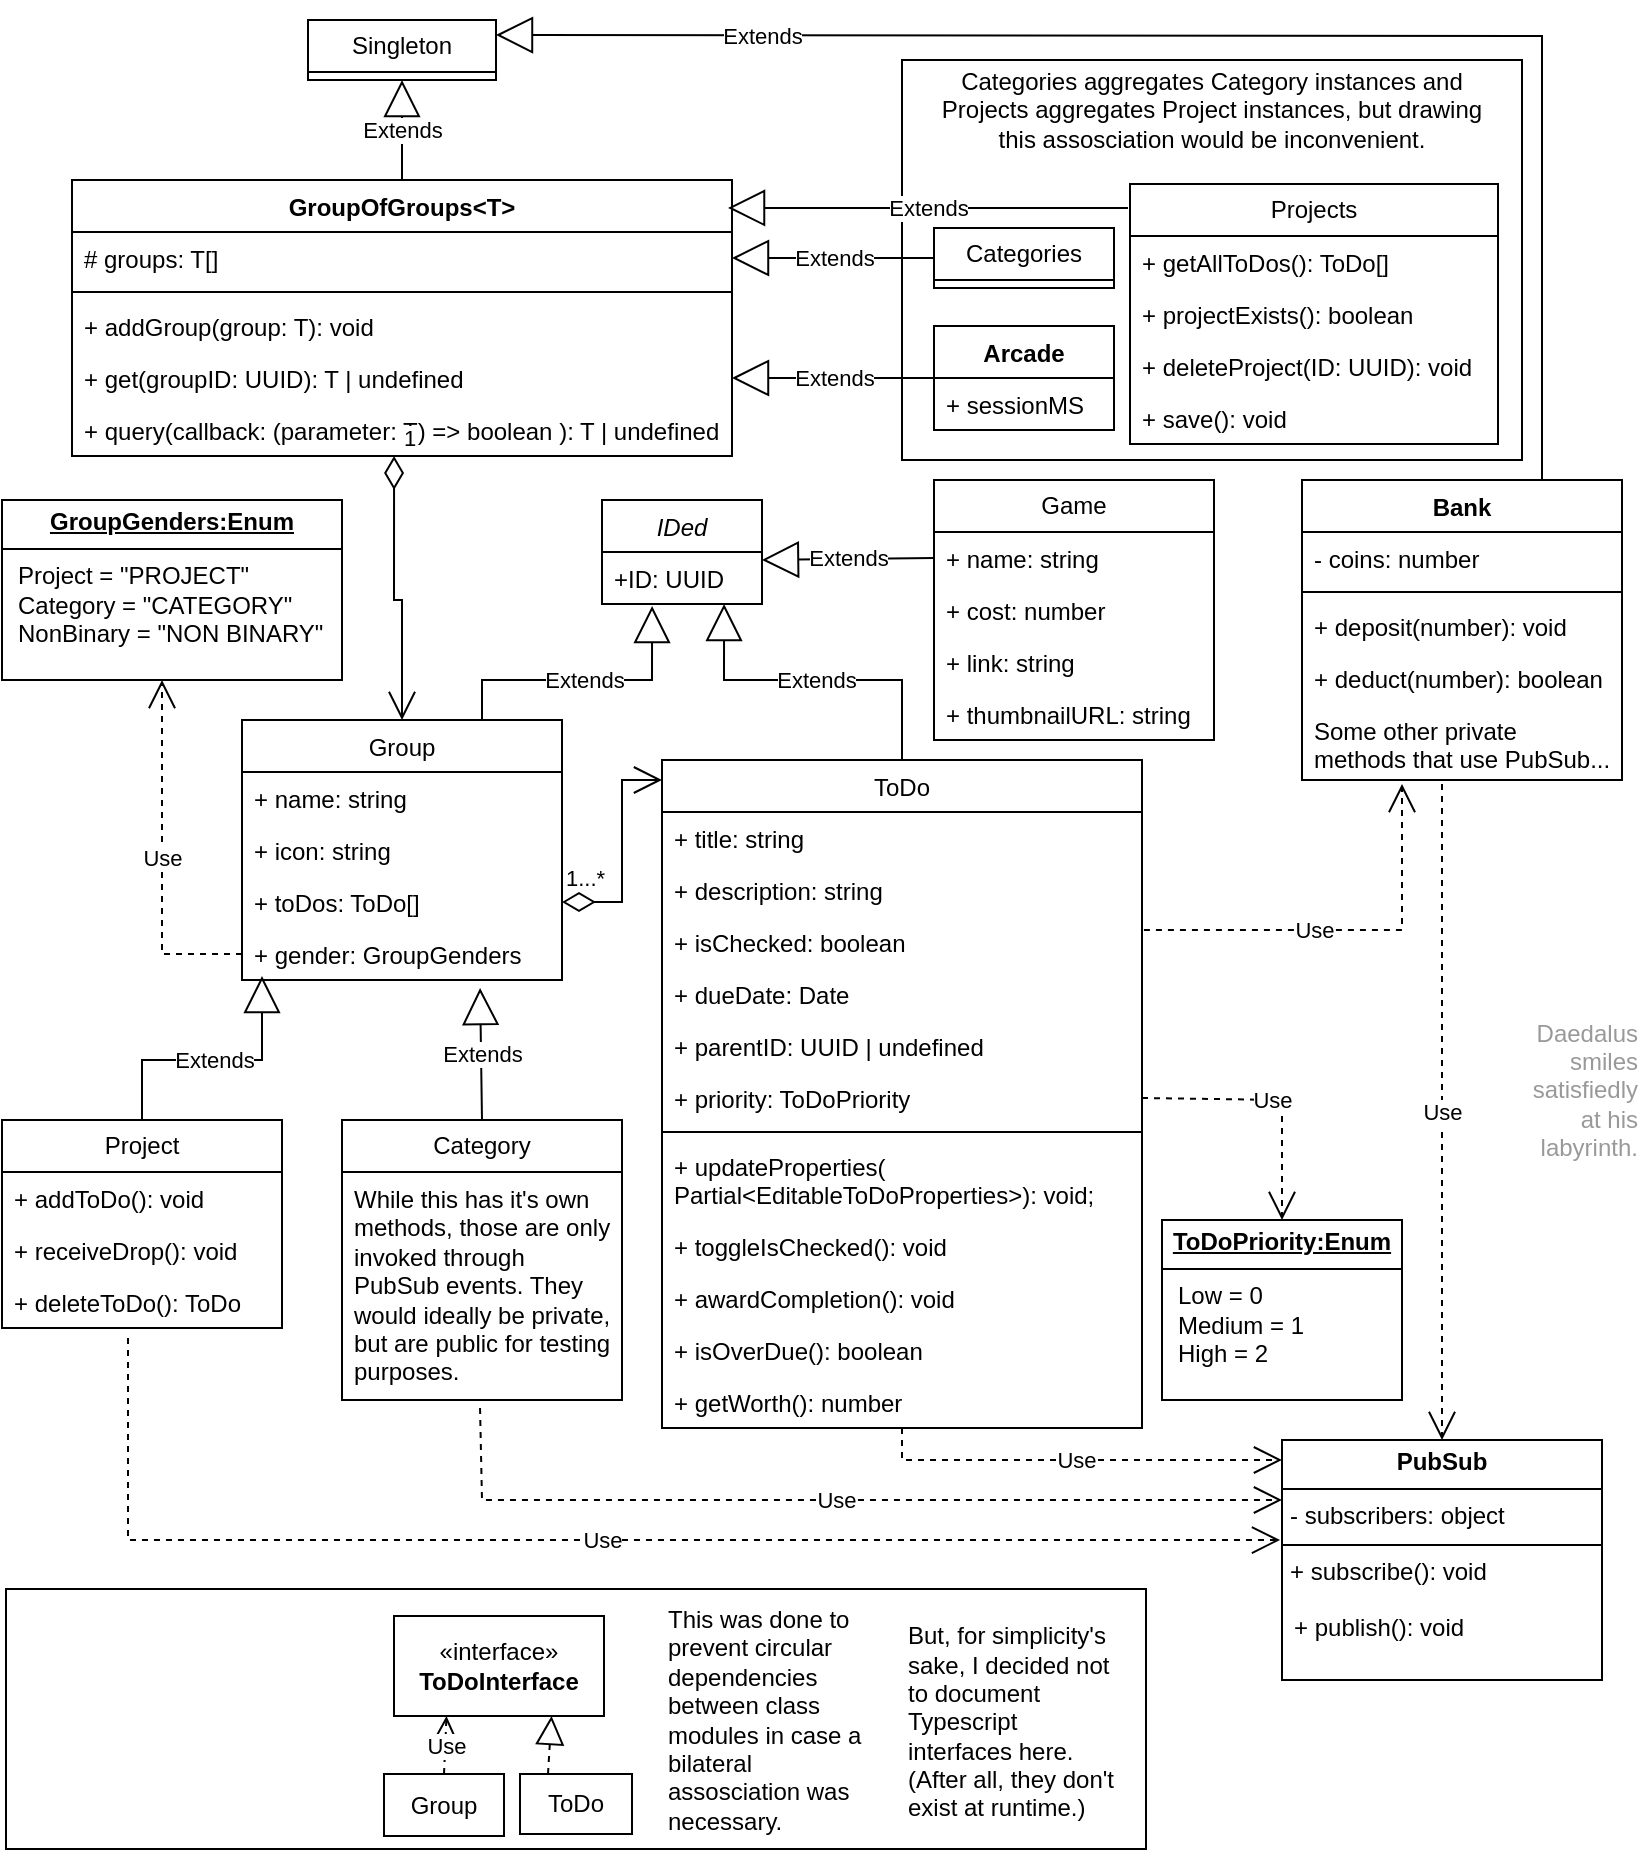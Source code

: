 <mxfile version="25.0.1">
  <diagram id="C5RBs43oDa-KdzZeNtuy" name="Page-1">
    <mxGraphModel dx="1120" dy="547" grid="1" gridSize="10" guides="1" tooltips="1" connect="1" arrows="1" fold="1" page="1" pageScale="1" pageWidth="827" pageHeight="1169" math="0" shadow="0">
      <root>
        <mxCell id="WIyWlLk6GJQsqaUBKTNV-0" />
        <mxCell id="WIyWlLk6GJQsqaUBKTNV-1" parent="WIyWlLk6GJQsqaUBKTNV-0" />
        <mxCell id="XUT_aLUsCDnfYUmfHhI9-30" value="" style="rounded=0;whiteSpace=wrap;html=1;" parent="WIyWlLk6GJQsqaUBKTNV-1" vertex="1">
          <mxGeometry x="450" y="30" width="310" height="200" as="geometry" />
        </mxCell>
        <mxCell id="qUb2qPlG_9xNavojKczM-21" value="" style="rounded=0;whiteSpace=wrap;html=1;fillStyle=auto;" parent="WIyWlLk6GJQsqaUBKTNV-1" vertex="1">
          <mxGeometry x="2" y="794.5" width="570" height="130" as="geometry" />
        </mxCell>
        <mxCell id="zkfFHV4jXpPFQw0GAbJ--0" value="IDed" style="swimlane;fontStyle=2;align=center;verticalAlign=top;childLayout=stackLayout;horizontal=1;startSize=26;horizontalStack=0;resizeParent=1;resizeLast=0;collapsible=1;marginBottom=0;rounded=0;shadow=0;strokeWidth=1;" parent="WIyWlLk6GJQsqaUBKTNV-1" vertex="1">
          <mxGeometry x="300" y="250" width="80" height="52" as="geometry">
            <mxRectangle x="230" y="140" width="160" height="26" as="alternateBounds" />
          </mxGeometry>
        </mxCell>
        <mxCell id="zkfFHV4jXpPFQw0GAbJ--1" value="+ID: UUID" style="text;align=left;verticalAlign=top;spacingLeft=4;spacingRight=4;overflow=hidden;rotatable=0;points=[[0,0.5],[1,0.5]];portConstraint=eastwest;" parent="zkfFHV4jXpPFQw0GAbJ--0" vertex="1">
          <mxGeometry y="26" width="80" height="26" as="geometry" />
        </mxCell>
        <mxCell id="zkfFHV4jXpPFQw0GAbJ--6" value="Group" style="swimlane;fontStyle=0;align=center;verticalAlign=top;childLayout=stackLayout;horizontal=1;startSize=26;horizontalStack=0;resizeParent=1;resizeLast=0;collapsible=1;marginBottom=0;rounded=0;shadow=0;strokeWidth=1;" parent="WIyWlLk6GJQsqaUBKTNV-1" vertex="1">
          <mxGeometry x="120" y="360" width="160" height="130" as="geometry">
            <mxRectangle x="120" y="360" width="160" height="26" as="alternateBounds" />
          </mxGeometry>
        </mxCell>
        <mxCell id="zkfFHV4jXpPFQw0GAbJ--7" value="+ name: string" style="text;align=left;verticalAlign=top;spacingLeft=4;spacingRight=4;overflow=hidden;rotatable=0;points=[[0,0.5],[1,0.5]];portConstraint=eastwest;" parent="zkfFHV4jXpPFQw0GAbJ--6" vertex="1">
          <mxGeometry y="26" width="160" height="26" as="geometry" />
        </mxCell>
        <mxCell id="zkfFHV4jXpPFQw0GAbJ--8" value="+ icon: string" style="text;align=left;verticalAlign=top;spacingLeft=4;spacingRight=4;overflow=hidden;rotatable=0;points=[[0,0.5],[1,0.5]];portConstraint=eastwest;rounded=0;shadow=0;html=0;" parent="zkfFHV4jXpPFQw0GAbJ--6" vertex="1">
          <mxGeometry y="52" width="160" height="26" as="geometry" />
        </mxCell>
        <mxCell id="qUb2qPlG_9xNavojKczM-4" value="+ toDos: ToDo[]" style="text;strokeColor=none;fillColor=none;align=left;verticalAlign=top;spacingLeft=4;spacingRight=4;overflow=hidden;rotatable=0;points=[[0,0.5],[1,0.5]];portConstraint=eastwest;whiteSpace=wrap;html=1;" parent="zkfFHV4jXpPFQw0GAbJ--6" vertex="1">
          <mxGeometry y="78" width="160" height="26" as="geometry" />
        </mxCell>
        <mxCell id="fDMNLbJuCNZ1i3xYYyCJ-1" value="+ gender: GroupGenders" style="text;strokeColor=none;fillColor=none;align=left;verticalAlign=top;spacingLeft=4;spacingRight=4;overflow=hidden;rotatable=0;points=[[0,0.5],[1,0.5]];portConstraint=eastwest;whiteSpace=wrap;html=1;" parent="zkfFHV4jXpPFQw0GAbJ--6" vertex="1">
          <mxGeometry y="104" width="160" height="26" as="geometry" />
        </mxCell>
        <mxCell id="zkfFHV4jXpPFQw0GAbJ--13" value="ToDo" style="swimlane;fontStyle=0;align=center;verticalAlign=top;childLayout=stackLayout;horizontal=1;startSize=26;horizontalStack=0;resizeParent=1;resizeLast=0;collapsible=1;marginBottom=0;rounded=0;shadow=0;strokeWidth=1;" parent="WIyWlLk6GJQsqaUBKTNV-1" vertex="1">
          <mxGeometry x="330" y="380" width="240" height="334" as="geometry">
            <mxRectangle x="340" y="380" width="170" height="26" as="alternateBounds" />
          </mxGeometry>
        </mxCell>
        <mxCell id="zkfFHV4jXpPFQw0GAbJ--14" value="+ title: string" style="text;align=left;verticalAlign=top;spacingLeft=4;spacingRight=4;overflow=hidden;rotatable=0;points=[[0,0.5],[1,0.5]];portConstraint=eastwest;" parent="zkfFHV4jXpPFQw0GAbJ--13" vertex="1">
          <mxGeometry y="26" width="240" height="26" as="geometry" />
        </mxCell>
        <mxCell id="fDMNLbJuCNZ1i3xYYyCJ-4" value="+ description: string" style="text;strokeColor=none;fillColor=none;align=left;verticalAlign=top;spacingLeft=4;spacingRight=4;overflow=hidden;rotatable=0;points=[[0,0.5],[1,0.5]];portConstraint=eastwest;whiteSpace=wrap;html=1;" parent="zkfFHV4jXpPFQw0GAbJ--13" vertex="1">
          <mxGeometry y="52" width="240" height="26" as="geometry" />
        </mxCell>
        <mxCell id="fDMNLbJuCNZ1i3xYYyCJ-19" value="+ isChecked: boolean" style="text;strokeColor=none;fillColor=none;align=left;verticalAlign=top;spacingLeft=4;spacingRight=4;overflow=hidden;rotatable=0;points=[[0,0.5],[1,0.5]];portConstraint=eastwest;whiteSpace=wrap;html=1;" parent="zkfFHV4jXpPFQw0GAbJ--13" vertex="1">
          <mxGeometry y="78" width="240" height="26" as="geometry" />
        </mxCell>
        <mxCell id="fDMNLbJuCNZ1i3xYYyCJ-20" value="+ dueDate: Date" style="text;strokeColor=none;fillColor=none;align=left;verticalAlign=top;spacingLeft=4;spacingRight=4;overflow=hidden;rotatable=0;points=[[0,0.5],[1,0.5]];portConstraint=eastwest;whiteSpace=wrap;html=1;" parent="zkfFHV4jXpPFQw0GAbJ--13" vertex="1">
          <mxGeometry y="104" width="240" height="26" as="geometry" />
        </mxCell>
        <mxCell id="fDMNLbJuCNZ1i3xYYyCJ-21" value="+ parentID: UUID | undefined" style="text;strokeColor=none;fillColor=none;align=left;verticalAlign=top;spacingLeft=4;spacingRight=4;overflow=hidden;rotatable=0;points=[[0,0.5],[1,0.5]];portConstraint=eastwest;whiteSpace=wrap;html=1;" parent="zkfFHV4jXpPFQw0GAbJ--13" vertex="1">
          <mxGeometry y="130" width="240" height="26" as="geometry" />
        </mxCell>
        <mxCell id="fDMNLbJuCNZ1i3xYYyCJ-22" value="+ priority: ToDoPriority" style="text;strokeColor=none;fillColor=none;align=left;verticalAlign=top;spacingLeft=4;spacingRight=4;overflow=hidden;rotatable=0;points=[[0,0.5],[1,0.5]];portConstraint=eastwest;whiteSpace=wrap;html=1;" parent="zkfFHV4jXpPFQw0GAbJ--13" vertex="1">
          <mxGeometry y="156" width="240" height="26" as="geometry" />
        </mxCell>
        <mxCell id="zkfFHV4jXpPFQw0GAbJ--15" value="" style="line;html=1;strokeWidth=1;align=left;verticalAlign=middle;spacingTop=-1;spacingLeft=3;spacingRight=3;rotatable=0;labelPosition=right;points=[];portConstraint=eastwest;" parent="zkfFHV4jXpPFQw0GAbJ--13" vertex="1">
          <mxGeometry y="182" width="240" height="8" as="geometry" />
        </mxCell>
        <mxCell id="fDMNLbJuCNZ1i3xYYyCJ-25" value="+&amp;nbsp;updateProperties( Partial&amp;lt;EditableToDoProperties&amp;gt;): void;" style="text;strokeColor=none;fillColor=none;align=left;verticalAlign=top;spacingLeft=4;spacingRight=4;overflow=hidden;rotatable=0;points=[[0,0.5],[1,0.5]];portConstraint=eastwest;whiteSpace=wrap;html=1;" parent="zkfFHV4jXpPFQw0GAbJ--13" vertex="1">
          <mxGeometry y="190" width="240" height="40" as="geometry" />
        </mxCell>
        <mxCell id="fDMNLbJuCNZ1i3xYYyCJ-26" value="+&amp;nbsp;toggleIsChecked(): void" style="text;strokeColor=none;fillColor=none;align=left;verticalAlign=top;spacingLeft=4;spacingRight=4;overflow=hidden;rotatable=0;points=[[0,0.5],[1,0.5]];portConstraint=eastwest;whiteSpace=wrap;html=1;" parent="zkfFHV4jXpPFQw0GAbJ--13" vertex="1">
          <mxGeometry y="230" width="240" height="26" as="geometry" />
        </mxCell>
        <mxCell id="fDMNLbJuCNZ1i3xYYyCJ-28" value="+&amp;nbsp;awardCompletion(): void" style="text;strokeColor=none;fillColor=none;align=left;verticalAlign=top;spacingLeft=4;spacingRight=4;overflow=hidden;rotatable=0;points=[[0,0.5],[1,0.5]];portConstraint=eastwest;whiteSpace=wrap;html=1;" parent="zkfFHV4jXpPFQw0GAbJ--13" vertex="1">
          <mxGeometry y="256" width="240" height="26" as="geometry" />
        </mxCell>
        <mxCell id="fDMNLbJuCNZ1i3xYYyCJ-29" value="+&amp;nbsp;isOverDue(): boolean" style="text;strokeColor=none;fillColor=none;align=left;verticalAlign=top;spacingLeft=4;spacingRight=4;overflow=hidden;rotatable=0;points=[[0,0.5],[1,0.5]];portConstraint=eastwest;whiteSpace=wrap;html=1;" parent="zkfFHV4jXpPFQw0GAbJ--13" vertex="1">
          <mxGeometry y="282" width="240" height="26" as="geometry" />
        </mxCell>
        <mxCell id="fDMNLbJuCNZ1i3xYYyCJ-30" value="+&amp;nbsp;getWorth(): number" style="text;strokeColor=none;fillColor=none;align=left;verticalAlign=top;spacingLeft=4;spacingRight=4;overflow=hidden;rotatable=0;points=[[0,0.5],[1,0.5]];portConstraint=eastwest;whiteSpace=wrap;html=1;" parent="zkfFHV4jXpPFQw0GAbJ--13" vertex="1">
          <mxGeometry y="308" width="240" height="26" as="geometry" />
        </mxCell>
        <mxCell id="qUb2qPlG_9xNavojKczM-5" value="1...*" style="endArrow=open;html=1;endSize=12;startArrow=diamondThin;startSize=14;startFill=0;edgeStyle=orthogonalEdgeStyle;align=left;verticalAlign=bottom;rounded=0;exitX=1;exitY=0.5;exitDx=0;exitDy=0;" parent="WIyWlLk6GJQsqaUBKTNV-1" source="qUb2qPlG_9xNavojKczM-4" edge="1">
          <mxGeometry x="-1" y="3" relative="1" as="geometry">
            <mxPoint x="280" y="411" as="sourcePoint" />
            <mxPoint x="330" y="390" as="targetPoint" />
            <Array as="points">
              <mxPoint x="310" y="451" />
              <mxPoint x="310" y="390" />
              <mxPoint x="330" y="390" />
            </Array>
          </mxGeometry>
        </mxCell>
        <mxCell id="qUb2qPlG_9xNavojKczM-7" value="&lt;h1 style=&quot;margin-top: 0px;&quot;&gt;Note about Aggergation&lt;/h1&gt;&lt;p&gt;The aggregation between Group and ToDo, for example, actually implies this:&lt;/p&gt;&lt;p&gt;&lt;br&gt;&lt;/p&gt;" style="text;html=1;whiteSpace=wrap;overflow=hidden;rounded=0;fillColor=none;fillStyle=hatch;fontColor=#ffffff;strokeColor=none;" parent="WIyWlLk6GJQsqaUBKTNV-1" vertex="1">
          <mxGeometry x="11" y="796" width="174" height="120" as="geometry" />
        </mxCell>
        <mxCell id="qUb2qPlG_9xNavojKczM-8" value="«interface»&lt;br&gt;&lt;b&gt;ToDoInterface&lt;/b&gt;" style="html=1;whiteSpace=wrap;" parent="WIyWlLk6GJQsqaUBKTNV-1" vertex="1">
          <mxGeometry x="196" y="808" width="105" height="50" as="geometry" />
        </mxCell>
        <mxCell id="qUb2qPlG_9xNavojKczM-9" value="Use" style="endArrow=open;endSize=12;dashed=1;html=1;rounded=0;exitX=0.5;exitY=0;exitDx=0;exitDy=0;entryX=0.25;entryY=1;entryDx=0;entryDy=0;" parent="WIyWlLk6GJQsqaUBKTNV-1" source="qUb2qPlG_9xNavojKczM-11" target="qUb2qPlG_9xNavojKczM-8" edge="1">
          <mxGeometry width="160" relative="1" as="geometry">
            <mxPoint x="-137" y="824" as="sourcePoint" />
            <mxPoint x="-179" y="778" as="targetPoint" />
          </mxGeometry>
        </mxCell>
        <mxCell id="qUb2qPlG_9xNavojKczM-11" value="Group" style="html=1;whiteSpace=wrap;" parent="WIyWlLk6GJQsqaUBKTNV-1" vertex="1">
          <mxGeometry x="191" y="887" width="60" height="31" as="geometry" />
        </mxCell>
        <mxCell id="qUb2qPlG_9xNavojKczM-12" value="ToDo" style="html=1;whiteSpace=wrap;" parent="WIyWlLk6GJQsqaUBKTNV-1" vertex="1">
          <mxGeometry x="259" y="887" width="56" height="30" as="geometry" />
        </mxCell>
        <mxCell id="qUb2qPlG_9xNavojKczM-13" value="" style="endArrow=block;dashed=1;endFill=0;endSize=12;html=1;rounded=0;exitX=0.25;exitY=0;exitDx=0;exitDy=0;entryX=0.75;entryY=1;entryDx=0;entryDy=0;" parent="WIyWlLk6GJQsqaUBKTNV-1" source="qUb2qPlG_9xNavojKczM-12" target="qUb2qPlG_9xNavojKczM-8" edge="1">
          <mxGeometry width="160" relative="1" as="geometry">
            <mxPoint x="-299" y="778" as="sourcePoint" />
            <mxPoint x="-109" y="788" as="targetPoint" />
          </mxGeometry>
        </mxCell>
        <mxCell id="qUb2qPlG_9xNavojKczM-20" value="This was done to prevent circular dependencies between class modules in case a bilateral assosciation was necessary." style="text;html=1;align=left;verticalAlign=middle;whiteSpace=wrap;rounded=0;" parent="WIyWlLk6GJQsqaUBKTNV-1" vertex="1">
          <mxGeometry x="331" y="802" width="110" height="115" as="geometry" />
        </mxCell>
        <mxCell id="fDMNLbJuCNZ1i3xYYyCJ-2" value="&lt;p style=&quot;margin:0px;margin-top:4px;text-align:center;text-decoration:underline;&quot;&gt;&lt;b&gt;GroupGenders:Enum&lt;/b&gt;&lt;/p&gt;&lt;hr size=&quot;1&quot; style=&quot;border-style:solid;&quot;&gt;&lt;p style=&quot;margin:0px;margin-left:8px;&quot;&gt;Project = &quot;PROJECT&quot;&lt;br&gt;Category = &quot;CATEGORY&quot;&lt;br&gt;NonBinary = &quot;NON BINARY&quot;&lt;/p&gt;" style="verticalAlign=top;align=left;overflow=fill;html=1;whiteSpace=wrap;" parent="WIyWlLk6GJQsqaUBKTNV-1" vertex="1">
          <mxGeometry y="250" width="170" height="90" as="geometry" />
        </mxCell>
        <mxCell id="fDMNLbJuCNZ1i3xYYyCJ-3" value="Use" style="endArrow=open;endSize=12;dashed=1;html=1;rounded=0;exitX=0;exitY=0.5;exitDx=0;exitDy=0;" parent="WIyWlLk6GJQsqaUBKTNV-1" source="fDMNLbJuCNZ1i3xYYyCJ-1" edge="1">
          <mxGeometry width="160" relative="1" as="geometry">
            <mxPoint x="80" y="490" as="sourcePoint" />
            <mxPoint x="80" y="340" as="targetPoint" />
            <Array as="points">
              <mxPoint x="80" y="477" />
            </Array>
          </mxGeometry>
        </mxCell>
        <mxCell id="fDMNLbJuCNZ1i3xYYyCJ-23" value="&lt;p style=&quot;margin:0px;margin-top:4px;text-align:center;text-decoration:underline;&quot;&gt;&lt;b&gt;ToDoPriority:Enum&lt;/b&gt;&lt;/p&gt;&lt;hr size=&quot;1&quot; style=&quot;border-style:solid;&quot;&gt;&lt;p style=&quot;margin:0px;margin-left:8px;&quot;&gt;Low = 0&lt;br&gt;Medium = 1&lt;br&gt;High = 2&lt;/p&gt;" style="verticalAlign=top;align=left;overflow=fill;html=1;whiteSpace=wrap;" parent="WIyWlLk6GJQsqaUBKTNV-1" vertex="1">
          <mxGeometry x="580" y="610" width="120" height="90" as="geometry" />
        </mxCell>
        <mxCell id="fDMNLbJuCNZ1i3xYYyCJ-32" value="&lt;p style=&quot;margin:0px;margin-top:4px;text-align:center;&quot;&gt;&lt;b&gt;PubSub&lt;/b&gt;&lt;/p&gt;&lt;hr size=&quot;1&quot; style=&quot;border-style:solid;&quot;&gt;&lt;p style=&quot;margin:0px;margin-left:4px;&quot;&gt;- subscribers: object&lt;/p&gt;&lt;hr size=&quot;1&quot; style=&quot;border-style:solid;&quot;&gt;&lt;p style=&quot;margin:0px;margin-left:4px;&quot;&gt;+ subscribe(): void&lt;/p&gt;" style="verticalAlign=top;align=left;overflow=fill;html=1;whiteSpace=wrap;" parent="WIyWlLk6GJQsqaUBKTNV-1" vertex="1">
          <mxGeometry x="640" y="720" width="160" height="120" as="geometry" />
        </mxCell>
        <mxCell id="fDMNLbJuCNZ1i3xYYyCJ-33" value="+ publish(): void" style="text;strokeColor=none;fillColor=none;align=left;verticalAlign=top;spacingLeft=4;spacingRight=4;overflow=hidden;rotatable=0;points=[[0,0.5],[1,0.5]];portConstraint=eastwest;whiteSpace=wrap;html=1;" parent="WIyWlLk6GJQsqaUBKTNV-1" vertex="1">
          <mxGeometry x="640" y="800" width="160" height="26" as="geometry" />
        </mxCell>
        <mxCell id="fDMNLbJuCNZ1i3xYYyCJ-34" value="Use" style="endArrow=open;endSize=12;dashed=1;html=1;rounded=0;exitX=0.5;exitY=1;exitDx=0;exitDy=0;" parent="WIyWlLk6GJQsqaUBKTNV-1" source="zkfFHV4jXpPFQw0GAbJ--13" edge="1">
          <mxGeometry width="160" relative="1" as="geometry">
            <mxPoint x="480" y="730" as="sourcePoint" />
            <mxPoint x="640" y="730" as="targetPoint" />
            <Array as="points">
              <mxPoint x="450" y="730" />
            </Array>
          </mxGeometry>
        </mxCell>
        <mxCell id="vvxn8t6jX_j6o-rEjL_f-0" value="Project" style="swimlane;fontStyle=0;childLayout=stackLayout;horizontal=1;startSize=26;fillColor=none;horizontalStack=0;resizeParent=1;resizeParentMax=0;resizeLast=0;collapsible=1;marginBottom=0;whiteSpace=wrap;html=1;" parent="WIyWlLk6GJQsqaUBKTNV-1" vertex="1">
          <mxGeometry y="560" width="140" height="104" as="geometry" />
        </mxCell>
        <mxCell id="vvxn8t6jX_j6o-rEjL_f-1" value="+ addToDo(): void" style="text;strokeColor=none;fillColor=none;align=left;verticalAlign=top;spacingLeft=4;spacingRight=4;overflow=hidden;rotatable=0;points=[[0,0.5],[1,0.5]];portConstraint=eastwest;whiteSpace=wrap;html=1;" parent="vvxn8t6jX_j6o-rEjL_f-0" vertex="1">
          <mxGeometry y="26" width="140" height="26" as="geometry" />
        </mxCell>
        <mxCell id="vvxn8t6jX_j6o-rEjL_f-2" value="+ receiveDrop(): void" style="text;strokeColor=none;fillColor=none;align=left;verticalAlign=top;spacingLeft=4;spacingRight=4;overflow=hidden;rotatable=0;points=[[0,0.5],[1,0.5]];portConstraint=eastwest;whiteSpace=wrap;html=1;" parent="vvxn8t6jX_j6o-rEjL_f-0" vertex="1">
          <mxGeometry y="52" width="140" height="26" as="geometry" />
        </mxCell>
        <mxCell id="vvxn8t6jX_j6o-rEjL_f-3" value="+ deleteToDo(): ToDo" style="text;strokeColor=none;fillColor=none;align=left;verticalAlign=top;spacingLeft=4;spacingRight=4;overflow=hidden;rotatable=0;points=[[0,0.5],[1,0.5]];portConstraint=eastwest;whiteSpace=wrap;html=1;" parent="vvxn8t6jX_j6o-rEjL_f-0" vertex="1">
          <mxGeometry y="78" width="140" height="26" as="geometry" />
        </mxCell>
        <mxCell id="vvxn8t6jX_j6o-rEjL_f-4" value="Extends" style="endArrow=block;endSize=16;endFill=0;html=1;rounded=0;exitX=0.5;exitY=0;exitDx=0;exitDy=0;" parent="WIyWlLk6GJQsqaUBKTNV-1" source="vvxn8t6jX_j6o-rEjL_f-0" edge="1">
          <mxGeometry width="160" relative="1" as="geometry">
            <mxPoint x="180" y="600" as="sourcePoint" />
            <mxPoint x="130" y="488" as="targetPoint" />
            <Array as="points">
              <mxPoint x="70" y="530" />
              <mxPoint x="130" y="530" />
            </Array>
          </mxGeometry>
        </mxCell>
        <mxCell id="vvxn8t6jX_j6o-rEjL_f-5" value="Category" style="swimlane;fontStyle=0;childLayout=stackLayout;horizontal=1;startSize=26;fillColor=none;horizontalStack=0;resizeParent=1;resizeParentMax=0;resizeLast=0;collapsible=1;marginBottom=0;whiteSpace=wrap;html=1;" parent="WIyWlLk6GJQsqaUBKTNV-1" vertex="1">
          <mxGeometry x="170" y="560" width="140" height="140" as="geometry" />
        </mxCell>
        <mxCell id="vvxn8t6jX_j6o-rEjL_f-6" value="While this has it&#39;s own methods, those are only invoked through PubSub events. They would ideally be private, but are public for testing purposes." style="text;strokeColor=none;fillColor=none;align=left;verticalAlign=top;spacingLeft=4;spacingRight=4;overflow=hidden;rotatable=0;points=[[0,0.5],[1,0.5]];portConstraint=eastwest;whiteSpace=wrap;html=1;" parent="vvxn8t6jX_j6o-rEjL_f-5" vertex="1">
          <mxGeometry y="26" width="140" height="114" as="geometry" />
        </mxCell>
        <mxCell id="vvxn8t6jX_j6o-rEjL_f-9" value="Extends" style="endArrow=block;endSize=16;endFill=0;html=1;rounded=0;entryX=0.744;entryY=1.154;entryDx=0;entryDy=0;entryPerimeter=0;exitX=0.5;exitY=0;exitDx=0;exitDy=0;" parent="WIyWlLk6GJQsqaUBKTNV-1" source="vvxn8t6jX_j6o-rEjL_f-5" target="fDMNLbJuCNZ1i3xYYyCJ-1" edge="1">
          <mxGeometry width="160" relative="1" as="geometry">
            <mxPoint x="110" y="540" as="sourcePoint" />
            <mxPoint x="270" y="540" as="targetPoint" />
          </mxGeometry>
        </mxCell>
        <mxCell id="vvxn8t6jX_j6o-rEjL_f-10" value="Use" style="endArrow=open;endSize=12;dashed=1;html=1;rounded=0;exitX=0.493;exitY=1.035;exitDx=0;exitDy=0;exitPerimeter=0;" parent="WIyWlLk6GJQsqaUBKTNV-1" source="vvxn8t6jX_j6o-rEjL_f-6" edge="1">
          <mxGeometry width="160" relative="1" as="geometry">
            <mxPoint x="270" y="730" as="sourcePoint" />
            <mxPoint x="640" y="750" as="targetPoint" />
            <Array as="points">
              <mxPoint x="240" y="750" />
            </Array>
          </mxGeometry>
        </mxCell>
        <mxCell id="vvxn8t6jX_j6o-rEjL_f-11" value="Use" style="endArrow=open;endSize=12;dashed=1;html=1;rounded=0;exitX=0.45;exitY=1.192;exitDx=0;exitDy=0;exitPerimeter=0;entryX=-0.006;entryY=0.417;entryDx=0;entryDy=0;entryPerimeter=0;" parent="WIyWlLk6GJQsqaUBKTNV-1" source="vvxn8t6jX_j6o-rEjL_f-3" target="fDMNLbJuCNZ1i3xYYyCJ-32" edge="1">
          <mxGeometry width="160" relative="1" as="geometry">
            <mxPoint x="40" y="750" as="sourcePoint" />
            <mxPoint x="630" y="770" as="targetPoint" />
            <Array as="points">
              <mxPoint x="63" y="770" />
            </Array>
          </mxGeometry>
        </mxCell>
        <mxCell id="XUT_aLUsCDnfYUmfHhI9-0" value="Extends" style="endArrow=block;endSize=16;endFill=0;html=1;rounded=0;exitX=0.75;exitY=0;exitDx=0;exitDy=0;entryX=0.313;entryY=1.038;entryDx=0;entryDy=0;entryPerimeter=0;" parent="WIyWlLk6GJQsqaUBKTNV-1" source="zkfFHV4jXpPFQw0GAbJ--6" target="zkfFHV4jXpPFQw0GAbJ--1" edge="1">
          <mxGeometry width="160" relative="1" as="geometry">
            <mxPoint x="240" y="330" as="sourcePoint" />
            <mxPoint x="250" y="305" as="targetPoint" />
            <Array as="points">
              <mxPoint x="240" y="340" />
              <mxPoint x="325" y="340" />
            </Array>
          </mxGeometry>
        </mxCell>
        <mxCell id="XUT_aLUsCDnfYUmfHhI9-1" value="Extends" style="endArrow=block;endSize=16;endFill=0;html=1;rounded=0;exitX=0.5;exitY=0;exitDx=0;exitDy=0;entryX=0.763;entryY=1;entryDx=0;entryDy=0;entryPerimeter=0;" parent="WIyWlLk6GJQsqaUBKTNV-1" source="zkfFHV4jXpPFQw0GAbJ--13" target="zkfFHV4jXpPFQw0GAbJ--1" edge="1">
          <mxGeometry width="160" relative="1" as="geometry">
            <mxPoint x="350" y="339" as="sourcePoint" />
            <mxPoint x="430" y="300" as="targetPoint" />
            <Array as="points">
              <mxPoint x="450" y="340" />
              <mxPoint x="361" y="340" />
            </Array>
          </mxGeometry>
        </mxCell>
        <mxCell id="XUT_aLUsCDnfYUmfHhI9-3" value="GroupOfGroups&amp;lt;T&amp;gt;" style="swimlane;fontStyle=1;align=center;verticalAlign=top;childLayout=stackLayout;horizontal=1;startSize=26;horizontalStack=0;resizeParent=1;resizeParentMax=0;resizeLast=0;collapsible=1;marginBottom=0;whiteSpace=wrap;html=1;" parent="WIyWlLk6GJQsqaUBKTNV-1" vertex="1">
          <mxGeometry x="35" y="90" width="330" height="138" as="geometry" />
        </mxCell>
        <mxCell id="XUT_aLUsCDnfYUmfHhI9-4" value="# groups: T[]" style="text;strokeColor=none;fillColor=none;align=left;verticalAlign=top;spacingLeft=4;spacingRight=4;overflow=hidden;rotatable=0;points=[[0,0.5],[1,0.5]];portConstraint=eastwest;whiteSpace=wrap;html=1;" parent="XUT_aLUsCDnfYUmfHhI9-3" vertex="1">
          <mxGeometry y="26" width="330" height="26" as="geometry" />
        </mxCell>
        <mxCell id="XUT_aLUsCDnfYUmfHhI9-5" value="" style="line;strokeWidth=1;fillColor=none;align=left;verticalAlign=middle;spacingTop=-1;spacingLeft=3;spacingRight=3;rotatable=0;labelPosition=right;points=[];portConstraint=eastwest;strokeColor=inherit;" parent="XUT_aLUsCDnfYUmfHhI9-3" vertex="1">
          <mxGeometry y="52" width="330" height="8" as="geometry" />
        </mxCell>
        <mxCell id="XUT_aLUsCDnfYUmfHhI9-6" value="+ addGroup(group: T): void" style="text;strokeColor=none;fillColor=none;align=left;verticalAlign=top;spacingLeft=4;spacingRight=4;overflow=hidden;rotatable=0;points=[[0,0.5],[1,0.5]];portConstraint=eastwest;whiteSpace=wrap;html=1;" parent="XUT_aLUsCDnfYUmfHhI9-3" vertex="1">
          <mxGeometry y="60" width="330" height="26" as="geometry" />
        </mxCell>
        <mxCell id="XUT_aLUsCDnfYUmfHhI9-8" value="+ get(groupID: UUID): T | undefined" style="text;strokeColor=none;fillColor=none;align=left;verticalAlign=top;spacingLeft=4;spacingRight=4;overflow=hidden;rotatable=0;points=[[0,0.5],[1,0.5]];portConstraint=eastwest;whiteSpace=wrap;html=1;" parent="XUT_aLUsCDnfYUmfHhI9-3" vertex="1">
          <mxGeometry y="86" width="330" height="26" as="geometry" />
        </mxCell>
        <mxCell id="XUT_aLUsCDnfYUmfHhI9-9" value="+ query(callback: (parameter: T) =&amp;gt; boolean ): T | undefined" style="text;strokeColor=none;fillColor=none;align=left;verticalAlign=top;spacingLeft=4;spacingRight=4;overflow=hidden;rotatable=0;points=[[0,0.5],[1,0.5]];portConstraint=eastwest;whiteSpace=wrap;html=1;" parent="XUT_aLUsCDnfYUmfHhI9-3" vertex="1">
          <mxGeometry y="112" width="330" height="26" as="geometry" />
        </mxCell>
        <mxCell id="XUT_aLUsCDnfYUmfHhI9-11" value="1" style="endArrow=open;html=1;endSize=12;startArrow=diamondThin;startSize=14;startFill=0;edgeStyle=orthogonalEdgeStyle;align=left;verticalAlign=bottom;rounded=0;exitX=0.488;exitY=1;exitDx=0;exitDy=0;exitPerimeter=0;entryX=0.5;entryY=0;entryDx=0;entryDy=0;" parent="WIyWlLk6GJQsqaUBKTNV-1" source="XUT_aLUsCDnfYUmfHhI9-9" target="zkfFHV4jXpPFQw0GAbJ--6" edge="1">
          <mxGeometry x="-1" y="3" relative="1" as="geometry">
            <mxPoint x="190" y="270" as="sourcePoint" />
            <mxPoint x="230" y="320" as="targetPoint" />
            <Array as="points">
              <mxPoint x="196" y="300" />
              <mxPoint x="200" y="300" />
            </Array>
          </mxGeometry>
        </mxCell>
        <mxCell id="XUT_aLUsCDnfYUmfHhI9-13" value="Projects" style="swimlane;fontStyle=0;childLayout=stackLayout;horizontal=1;startSize=26;fillColor=none;horizontalStack=0;resizeParent=1;resizeParentMax=0;resizeLast=0;collapsible=1;marginBottom=0;whiteSpace=wrap;html=1;" parent="WIyWlLk6GJQsqaUBKTNV-1" vertex="1">
          <mxGeometry x="564" y="92" width="184" height="130" as="geometry" />
        </mxCell>
        <mxCell id="XUT_aLUsCDnfYUmfHhI9-14" value="+ getAllToDos(): ToDo[]" style="text;strokeColor=none;fillColor=none;align=left;verticalAlign=top;spacingLeft=4;spacingRight=4;overflow=hidden;rotatable=0;points=[[0,0.5],[1,0.5]];portConstraint=eastwest;whiteSpace=wrap;html=1;" parent="XUT_aLUsCDnfYUmfHhI9-13" vertex="1">
          <mxGeometry y="26" width="184" height="26" as="geometry" />
        </mxCell>
        <mxCell id="XUT_aLUsCDnfYUmfHhI9-15" value="+ projectExists(): boolean" style="text;strokeColor=none;fillColor=none;align=left;verticalAlign=top;spacingLeft=4;spacingRight=4;overflow=hidden;rotatable=0;points=[[0,0.5],[1,0.5]];portConstraint=eastwest;whiteSpace=wrap;html=1;" parent="XUT_aLUsCDnfYUmfHhI9-13" vertex="1">
          <mxGeometry y="52" width="184" height="26" as="geometry" />
        </mxCell>
        <mxCell id="XUT_aLUsCDnfYUmfHhI9-16" value="+ deleteProject(ID: UUID): void" style="text;strokeColor=none;fillColor=none;align=left;verticalAlign=top;spacingLeft=4;spacingRight=4;overflow=hidden;rotatable=0;points=[[0,0.5],[1,0.5]];portConstraint=eastwest;whiteSpace=wrap;html=1;" parent="XUT_aLUsCDnfYUmfHhI9-13" vertex="1">
          <mxGeometry y="78" width="184" height="26" as="geometry" />
        </mxCell>
        <mxCell id="XUT_aLUsCDnfYUmfHhI9-17" value="+ save(): void" style="text;strokeColor=none;fillColor=none;align=left;verticalAlign=top;spacingLeft=4;spacingRight=4;overflow=hidden;rotatable=0;points=[[0,0.5],[1,0.5]];portConstraint=eastwest;whiteSpace=wrap;html=1;" parent="XUT_aLUsCDnfYUmfHhI9-13" vertex="1">
          <mxGeometry y="104" width="184" height="26" as="geometry" />
        </mxCell>
        <mxCell id="XUT_aLUsCDnfYUmfHhI9-20" value="Categories" style="swimlane;fontStyle=0;childLayout=stackLayout;horizontal=1;startSize=26;fillColor=none;horizontalStack=0;resizeParent=1;resizeParentMax=0;resizeLast=0;collapsible=1;marginBottom=0;whiteSpace=wrap;html=1;" parent="WIyWlLk6GJQsqaUBKTNV-1" vertex="1">
          <mxGeometry x="466" y="114" width="90" height="30" as="geometry">
            <mxRectangle x="390" y="180" width="90" height="30" as="alternateBounds" />
          </mxGeometry>
        </mxCell>
        <mxCell id="ujyY9JvPi40U-0MFx6XY-0" value="Use" style="endArrow=open;endSize=12;dashed=1;html=1;rounded=0;exitX=1;exitY=0.5;exitDx=0;exitDy=0;entryX=0.5;entryY=0;entryDx=0;entryDy=0;" parent="WIyWlLk6GJQsqaUBKTNV-1" source="fDMNLbJuCNZ1i3xYYyCJ-22" target="fDMNLbJuCNZ1i3xYYyCJ-23" edge="1">
          <mxGeometry width="160" relative="1" as="geometry">
            <mxPoint x="590" y="529.5" as="sourcePoint" />
            <mxPoint x="750" y="529.5" as="targetPoint" />
            <Array as="points">
              <mxPoint x="640" y="550" />
            </Array>
          </mxGeometry>
        </mxCell>
        <mxCell id="ujyY9JvPi40U-0MFx6XY-1" value="&lt;span style=&quot;&quot;&gt;But, for simplicity&#39;s sake, I decided not to document Typescript interfaces here. (After all, they don&#39;t exist at runtime.)&lt;/span&gt;" style="text;html=1;align=left;verticalAlign=middle;whiteSpace=wrap;rounded=0;" parent="WIyWlLk6GJQsqaUBKTNV-1" vertex="1">
          <mxGeometry x="451" y="803" width="107" height="115" as="geometry" />
        </mxCell>
        <mxCell id="ujyY9JvPi40U-0MFx6XY-5" value="Game" style="swimlane;fontStyle=0;childLayout=stackLayout;horizontal=1;startSize=26;fillColor=none;horizontalStack=0;resizeParent=1;resizeParentMax=0;resizeLast=0;collapsible=1;marginBottom=0;whiteSpace=wrap;html=1;" parent="WIyWlLk6GJQsqaUBKTNV-1" vertex="1">
          <mxGeometry x="466" y="240" width="140" height="130" as="geometry" />
        </mxCell>
        <mxCell id="ujyY9JvPi40U-0MFx6XY-6" value="+ name: string" style="text;strokeColor=none;fillColor=none;align=left;verticalAlign=top;spacingLeft=4;spacingRight=4;overflow=hidden;rotatable=0;points=[[0,0.5],[1,0.5]];portConstraint=eastwest;whiteSpace=wrap;html=1;" parent="ujyY9JvPi40U-0MFx6XY-5" vertex="1">
          <mxGeometry y="26" width="140" height="26" as="geometry" />
        </mxCell>
        <mxCell id="ujyY9JvPi40U-0MFx6XY-7" value="+ cost: number" style="text;strokeColor=none;fillColor=none;align=left;verticalAlign=top;spacingLeft=4;spacingRight=4;overflow=hidden;rotatable=0;points=[[0,0.5],[1,0.5]];portConstraint=eastwest;whiteSpace=wrap;html=1;" parent="ujyY9JvPi40U-0MFx6XY-5" vertex="1">
          <mxGeometry y="52" width="140" height="26" as="geometry" />
        </mxCell>
        <mxCell id="ujyY9JvPi40U-0MFx6XY-8" value="+ link: string" style="text;strokeColor=none;fillColor=none;align=left;verticalAlign=top;spacingLeft=4;spacingRight=4;overflow=hidden;rotatable=0;points=[[0,0.5],[1,0.5]];portConstraint=eastwest;whiteSpace=wrap;html=1;" parent="ujyY9JvPi40U-0MFx6XY-5" vertex="1">
          <mxGeometry y="78" width="140" height="26" as="geometry" />
        </mxCell>
        <mxCell id="ujyY9JvPi40U-0MFx6XY-9" value="+ thumbnailURL: string" style="text;strokeColor=none;fillColor=none;align=left;verticalAlign=top;spacingLeft=4;spacingRight=4;overflow=hidden;rotatable=0;points=[[0,0.5],[1,0.5]];portConstraint=eastwest;whiteSpace=wrap;html=1;" parent="ujyY9JvPi40U-0MFx6XY-5" vertex="1">
          <mxGeometry y="104" width="140" height="26" as="geometry" />
        </mxCell>
        <mxCell id="ujyY9JvPi40U-0MFx6XY-10" value="Extends" style="endArrow=block;endSize=16;endFill=0;html=1;rounded=0;exitX=0;exitY=0.5;exitDx=0;exitDy=0;" parent="WIyWlLk6GJQsqaUBKTNV-1" source="ujyY9JvPi40U-0MFx6XY-6" edge="1">
          <mxGeometry width="160" relative="1" as="geometry">
            <mxPoint x="720" y="260" as="sourcePoint" />
            <mxPoint x="380" y="280" as="targetPoint" />
          </mxGeometry>
        </mxCell>
        <mxCell id="ujyY9JvPi40U-0MFx6XY-11" value="Arcade" style="swimlane;fontStyle=1;align=center;verticalAlign=top;childLayout=stackLayout;horizontal=1;startSize=26;horizontalStack=0;resizeParent=1;resizeParentMax=0;resizeLast=0;collapsible=1;marginBottom=0;whiteSpace=wrap;html=1;" parent="WIyWlLk6GJQsqaUBKTNV-1" vertex="1">
          <mxGeometry x="466" y="163" width="90" height="52" as="geometry" />
        </mxCell>
        <mxCell id="ujyY9JvPi40U-0MFx6XY-12" value="+ sessionMS" style="text;strokeColor=none;fillColor=none;align=left;verticalAlign=top;spacingLeft=4;spacingRight=4;overflow=hidden;rotatable=0;points=[[0,0.5],[1,0.5]];portConstraint=eastwest;whiteSpace=wrap;html=1;" parent="ujyY9JvPi40U-0MFx6XY-11" vertex="1">
          <mxGeometry y="26" width="90" height="26" as="geometry" />
        </mxCell>
        <mxCell id="ujyY9JvPi40U-0MFx6XY-15" value="Extends" style="endArrow=block;endSize=16;endFill=0;html=1;rounded=0;entryX=1;entryY=0.5;entryDx=0;entryDy=0;exitX=0;exitY=0.5;exitDx=0;exitDy=0;" parent="WIyWlLk6GJQsqaUBKTNV-1" source="ujyY9JvPi40U-0MFx6XY-11" target="XUT_aLUsCDnfYUmfHhI9-8" edge="1">
          <mxGeometry width="160" relative="1" as="geometry">
            <mxPoint x="620" y="304.5" as="sourcePoint" />
            <mxPoint x="780" y="304.5" as="targetPoint" />
          </mxGeometry>
        </mxCell>
        <mxCell id="ujyY9JvPi40U-0MFx6XY-17" value="Extends" style="endArrow=block;endSize=16;endFill=0;html=1;rounded=0;entryX=1;entryY=0.5;entryDx=0;entryDy=0;exitX=0;exitY=0.5;exitDx=0;exitDy=0;" parent="WIyWlLk6GJQsqaUBKTNV-1" source="XUT_aLUsCDnfYUmfHhI9-20" target="XUT_aLUsCDnfYUmfHhI9-4" edge="1">
          <mxGeometry width="160" relative="1" as="geometry">
            <mxPoint x="680" y="270" as="sourcePoint" />
            <mxPoint x="740" y="330" as="targetPoint" />
          </mxGeometry>
        </mxCell>
        <mxCell id="ujyY9JvPi40U-0MFx6XY-18" value="Extends" style="endArrow=block;endSize=16;endFill=0;html=1;rounded=0;entryX=0.994;entryY=0.101;entryDx=0;entryDy=0;entryPerimeter=0;" parent="WIyWlLk6GJQsqaUBKTNV-1" target="XUT_aLUsCDnfYUmfHhI9-3" edge="1">
          <mxGeometry width="160" relative="1" as="geometry">
            <mxPoint x="563" y="104" as="sourcePoint" />
            <mxPoint x="490" y="210" as="targetPoint" />
          </mxGeometry>
        </mxCell>
        <mxCell id="ujyY9JvPi40U-0MFx6XY-19" value="Categories aggregates Category instances and Projects aggregates Project instances, but drawing this assosciation would be inconvenient." style="text;html=1;align=center;verticalAlign=middle;whiteSpace=wrap;rounded=0;" parent="WIyWlLk6GJQsqaUBKTNV-1" vertex="1">
          <mxGeometry x="460" y="30" width="290" height="50" as="geometry" />
        </mxCell>
        <mxCell id="ujyY9JvPi40U-0MFx6XY-20" value="Singleton" style="swimlane;fontStyle=0;childLayout=stackLayout;horizontal=1;startSize=26;fillColor=none;horizontalStack=0;resizeParent=1;resizeParentMax=0;resizeLast=0;collapsible=1;marginBottom=0;whiteSpace=wrap;html=1;" parent="WIyWlLk6GJQsqaUBKTNV-1" vertex="1">
          <mxGeometry x="153" y="10" width="94" height="30" as="geometry" />
        </mxCell>
        <mxCell id="ujyY9JvPi40U-0MFx6XY-24" value="Extends" style="endArrow=block;endSize=16;endFill=0;html=1;rounded=0;entryX=0.5;entryY=1;entryDx=0;entryDy=0;exitX=0.5;exitY=0;exitDx=0;exitDy=0;" parent="WIyWlLk6GJQsqaUBKTNV-1" source="XUT_aLUsCDnfYUmfHhI9-3" target="ujyY9JvPi40U-0MFx6XY-20" edge="1">
          <mxGeometry width="160" relative="1" as="geometry">
            <mxPoint x="20" y="70" as="sourcePoint" />
            <mxPoint x="180" y="70" as="targetPoint" />
          </mxGeometry>
        </mxCell>
        <mxCell id="ujyY9JvPi40U-0MFx6XY-29" value="Bank" style="swimlane;fontStyle=1;align=center;verticalAlign=top;childLayout=stackLayout;horizontal=1;startSize=26;horizontalStack=0;resizeParent=1;resizeParentMax=0;resizeLast=0;collapsible=1;marginBottom=0;whiteSpace=wrap;html=1;" parent="WIyWlLk6GJQsqaUBKTNV-1" vertex="1">
          <mxGeometry x="650" y="240" width="160" height="150" as="geometry" />
        </mxCell>
        <mxCell id="ujyY9JvPi40U-0MFx6XY-30" value="- coins: number" style="text;strokeColor=none;fillColor=none;align=left;verticalAlign=top;spacingLeft=4;spacingRight=4;overflow=hidden;rotatable=0;points=[[0,0.5],[1,0.5]];portConstraint=eastwest;whiteSpace=wrap;html=1;" parent="ujyY9JvPi40U-0MFx6XY-29" vertex="1">
          <mxGeometry y="26" width="160" height="26" as="geometry" />
        </mxCell>
        <mxCell id="ujyY9JvPi40U-0MFx6XY-31" value="" style="line;strokeWidth=1;fillColor=none;align=left;verticalAlign=middle;spacingTop=-1;spacingLeft=3;spacingRight=3;rotatable=0;labelPosition=right;points=[];portConstraint=eastwest;strokeColor=inherit;" parent="ujyY9JvPi40U-0MFx6XY-29" vertex="1">
          <mxGeometry y="52" width="160" height="8" as="geometry" />
        </mxCell>
        <mxCell id="ujyY9JvPi40U-0MFx6XY-32" value="+ deposit(number): void" style="text;strokeColor=none;fillColor=none;align=left;verticalAlign=top;spacingLeft=4;spacingRight=4;overflow=hidden;rotatable=0;points=[[0,0.5],[1,0.5]];portConstraint=eastwest;whiteSpace=wrap;html=1;" parent="ujyY9JvPi40U-0MFx6XY-29" vertex="1">
          <mxGeometry y="60" width="160" height="26" as="geometry" />
        </mxCell>
        <mxCell id="ujyY9JvPi40U-0MFx6XY-33" value="+ deduct(number): boolean" style="text;strokeColor=none;fillColor=none;align=left;verticalAlign=top;spacingLeft=4;spacingRight=4;overflow=hidden;rotatable=0;points=[[0,0.5],[1,0.5]];portConstraint=eastwest;whiteSpace=wrap;html=1;" parent="ujyY9JvPi40U-0MFx6XY-29" vertex="1">
          <mxGeometry y="86" width="160" height="26" as="geometry" />
        </mxCell>
        <mxCell id="ujyY9JvPi40U-0MFx6XY-34" value="Some other private methods that use PubSub..." style="text;strokeColor=none;fillColor=none;align=left;verticalAlign=top;spacingLeft=4;spacingRight=4;overflow=hidden;rotatable=0;points=[[0,0.5],[1,0.5]];portConstraint=eastwest;whiteSpace=wrap;html=1;" parent="ujyY9JvPi40U-0MFx6XY-29" vertex="1">
          <mxGeometry y="112" width="160" height="38" as="geometry" />
        </mxCell>
        <mxCell id="ujyY9JvPi40U-0MFx6XY-35" value="Extends" style="endArrow=block;endSize=16;endFill=0;html=1;rounded=0;entryX=1;entryY=0.25;entryDx=0;entryDy=0;exitX=0.75;exitY=0;exitDx=0;exitDy=0;" parent="WIyWlLk6GJQsqaUBKTNV-1" source="ujyY9JvPi40U-0MFx6XY-29" target="ujyY9JvPi40U-0MFx6XY-20" edge="1">
          <mxGeometry x="0.643" width="160" relative="1" as="geometry">
            <mxPoint x="800" y="320" as="sourcePoint" />
            <mxPoint x="260" y="30" as="targetPoint" />
            <Array as="points">
              <mxPoint x="770" y="18" />
            </Array>
            <mxPoint as="offset" />
          </mxGeometry>
        </mxCell>
        <mxCell id="ujyY9JvPi40U-0MFx6XY-38" value="Use" style="endArrow=open;endSize=12;dashed=1;html=1;rounded=0;exitX=1.004;exitY=0.269;exitDx=0;exitDy=0;exitPerimeter=0;" parent="WIyWlLk6GJQsqaUBKTNV-1" source="fDMNLbJuCNZ1i3xYYyCJ-19" edge="1">
          <mxGeometry x="-0.16" width="160" relative="1" as="geometry">
            <mxPoint x="600" y="490" as="sourcePoint" />
            <mxPoint x="700" y="392" as="targetPoint" />
            <Array as="points">
              <mxPoint x="700" y="465" />
            </Array>
            <mxPoint as="offset" />
          </mxGeometry>
        </mxCell>
        <mxCell id="ujyY9JvPi40U-0MFx6XY-39" value="Use" style="endArrow=open;endSize=12;dashed=1;html=1;rounded=0;entryX=0.5;entryY=0;entryDx=0;entryDy=0;" parent="WIyWlLk6GJQsqaUBKTNV-1" target="fDMNLbJuCNZ1i3xYYyCJ-32" edge="1">
          <mxGeometry width="160" relative="1" as="geometry">
            <mxPoint x="720" y="392" as="sourcePoint" />
            <mxPoint x="720" y="670" as="targetPoint" />
          </mxGeometry>
        </mxCell>
        <mxCell id="ujyY9JvPi40U-0MFx6XY-40" value="&lt;font color=&quot;#999999&quot;&gt;Daedalus smiles satisfiedly at his labyrinth.&lt;/font&gt;" style="text;html=1;align=right;verticalAlign=middle;whiteSpace=wrap;rounded=0;" parent="WIyWlLk6GJQsqaUBKTNV-1" vertex="1">
          <mxGeometry x="760" y="505" width="60" height="80" as="geometry" />
        </mxCell>
      </root>
    </mxGraphModel>
  </diagram>
</mxfile>
